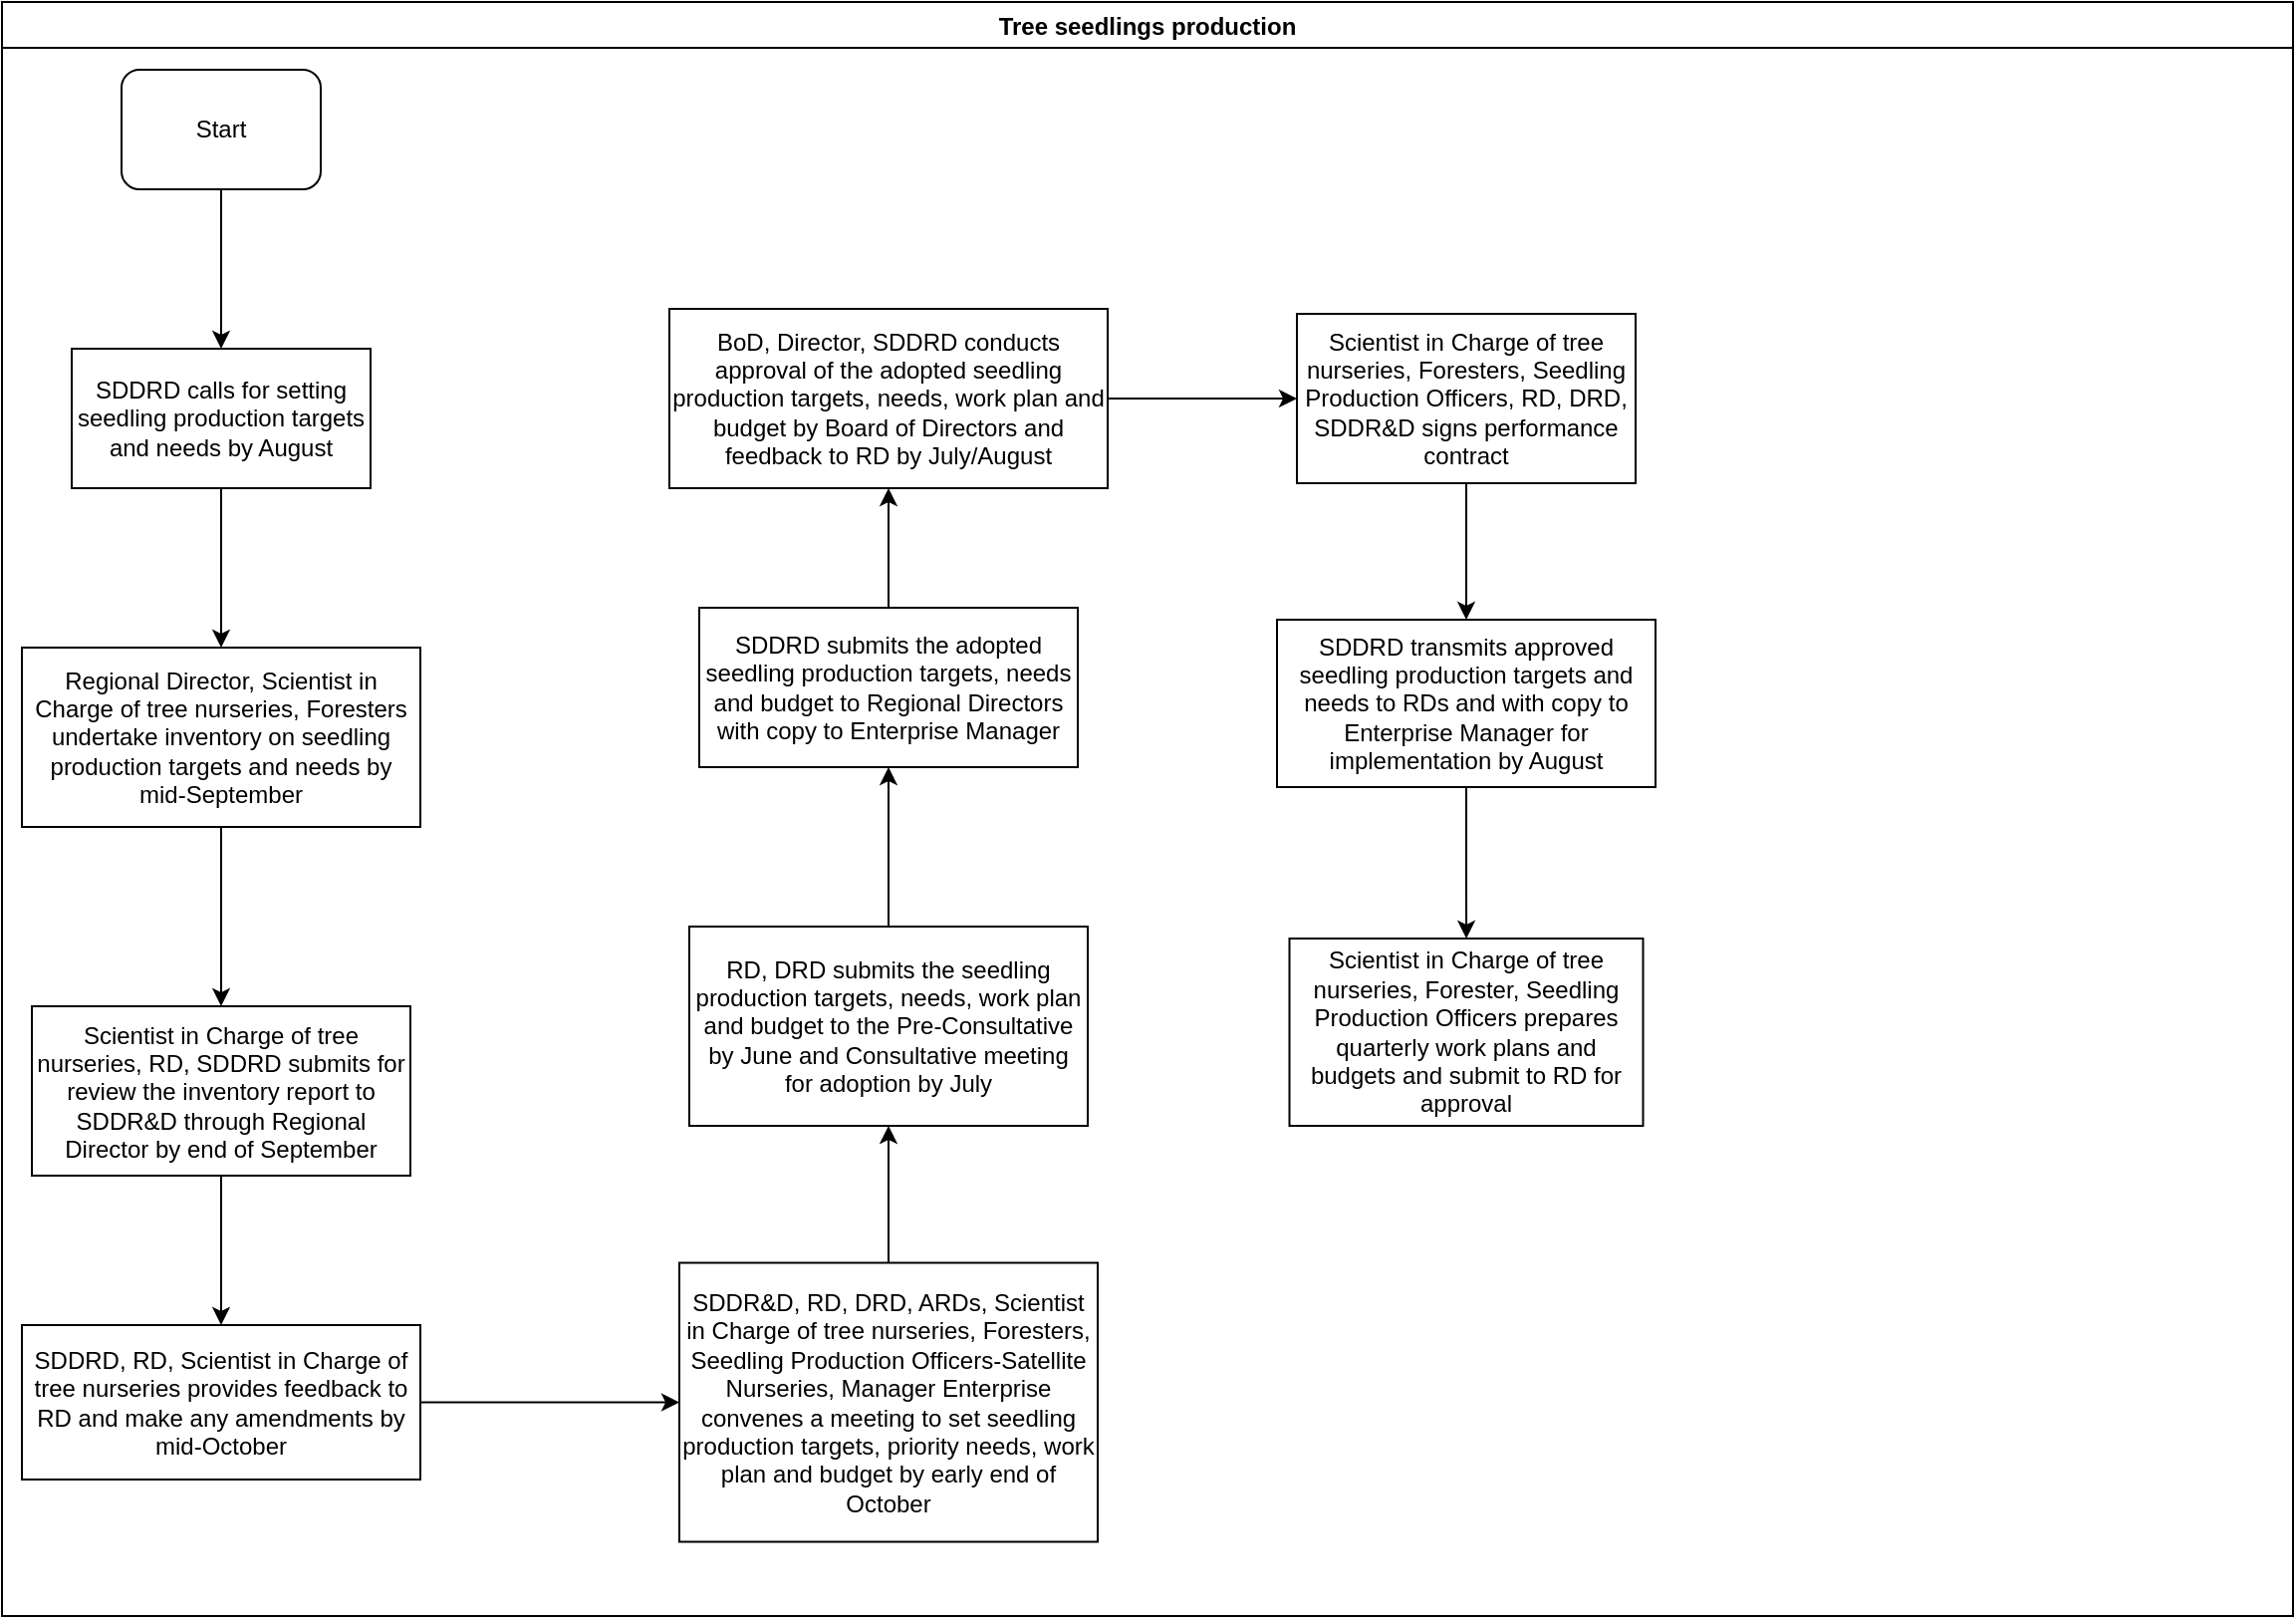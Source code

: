 <mxfile version="14.2.7" type="github">
  <diagram id="5zCdjWw3TfICZzwGT9ux" name="Page-1">
    <mxGraphModel dx="1038" dy="547" grid="1" gridSize="10" guides="1" tooltips="1" connect="1" arrows="1" fold="1" page="1" pageScale="1" pageWidth="1169" pageHeight="827" math="0" shadow="0">
      <root>
        <mxCell id="0" />
        <mxCell id="1" parent="0" />
        <mxCell id="VUJQqh5qZJxquNSaiEC0-1" value="Tree seedlings production" style="swimlane;" vertex="1" parent="1">
          <mxGeometry x="10" y="10" width="1150" height="810" as="geometry" />
        </mxCell>
        <mxCell id="VUJQqh5qZJxquNSaiEC0-2" value="Start" style="rounded=1;whiteSpace=wrap;html=1;" vertex="1" parent="VUJQqh5qZJxquNSaiEC0-1">
          <mxGeometry x="60" y="34" width="100" height="60" as="geometry" />
        </mxCell>
        <mxCell id="VUJQqh5qZJxquNSaiEC0-5" value="SDDRD calls for setting seedling production targets and needs by August" style="rounded=0;whiteSpace=wrap;html=1;" vertex="1" parent="VUJQqh5qZJxquNSaiEC0-1">
          <mxGeometry x="35" y="174" width="150" height="70" as="geometry" />
        </mxCell>
        <mxCell id="VUJQqh5qZJxquNSaiEC0-4" value="" style="edgeStyle=orthogonalEdgeStyle;rounded=0;orthogonalLoop=1;jettySize=auto;html=1;" edge="1" parent="VUJQqh5qZJxquNSaiEC0-1" source="VUJQqh5qZJxquNSaiEC0-2" target="VUJQqh5qZJxquNSaiEC0-5">
          <mxGeometry relative="1" as="geometry">
            <mxPoint x="110" y="214" as="targetPoint" />
          </mxGeometry>
        </mxCell>
        <mxCell id="VUJQqh5qZJxquNSaiEC0-8" value="Scientist in Charge of tree nurseries, RD, SDDRD submits for review the inventory report to SDDR&amp;amp;D through Regional Director by end of September" style="whiteSpace=wrap;html=1;rounded=0;" vertex="1" parent="VUJQqh5qZJxquNSaiEC0-1">
          <mxGeometry x="15" y="504" width="190" height="85" as="geometry" />
        </mxCell>
        <mxCell id="VUJQqh5qZJxquNSaiEC0-12" value="SDDR&amp;amp;D, RD, DRD, ARDs, Scientist in Charge of tree nurseries, Foresters, Seedling Production Officers-Satellite Nurseries, Manager Enterprise convenes a meeting to set seedling production targets, priority needs, work plan and budget by early end of October" style="whiteSpace=wrap;html=1;rounded=0;" vertex="1" parent="VUJQqh5qZJxquNSaiEC0-1">
          <mxGeometry x="340" y="632.75" width="210" height="140" as="geometry" />
        </mxCell>
        <mxCell id="VUJQqh5qZJxquNSaiEC0-14" value="RD, DRD submits the seedling production targets, needs, work plan and budget to the Pre-Consultative by June and Consultative meeting for adoption by July" style="whiteSpace=wrap;html=1;rounded=0;" vertex="1" parent="VUJQqh5qZJxquNSaiEC0-1">
          <mxGeometry x="345" y="464" width="200" height="100" as="geometry" />
        </mxCell>
        <mxCell id="VUJQqh5qZJxquNSaiEC0-15" value="" style="edgeStyle=orthogonalEdgeStyle;rounded=0;orthogonalLoop=1;jettySize=auto;html=1;" edge="1" parent="VUJQqh5qZJxquNSaiEC0-1" source="VUJQqh5qZJxquNSaiEC0-12" target="VUJQqh5qZJxquNSaiEC0-14">
          <mxGeometry relative="1" as="geometry" />
        </mxCell>
        <mxCell id="VUJQqh5qZJxquNSaiEC0-18" value="BoD, Director, SDDRD conducts approval of the adopted seedling production targets, needs, work plan and budget by Board of Directors and feedback to RD by July/August" style="whiteSpace=wrap;html=1;rounded=0;" vertex="1" parent="VUJQqh5qZJxquNSaiEC0-1">
          <mxGeometry x="335" y="154" width="220" height="90" as="geometry" />
        </mxCell>
        <mxCell id="VUJQqh5qZJxquNSaiEC0-6" value="Regional Director, Scientist in Charge of tree nurseries, Foresters undertake inventory on seedling production targets and needs by mid-September" style="rounded=0;whiteSpace=wrap;html=1;" vertex="1" parent="VUJQqh5qZJxquNSaiEC0-1">
          <mxGeometry x="10" y="324" width="200" height="90" as="geometry" />
        </mxCell>
        <mxCell id="VUJQqh5qZJxquNSaiEC0-7" value="" style="edgeStyle=orthogonalEdgeStyle;rounded=0;orthogonalLoop=1;jettySize=auto;html=1;" edge="1" parent="VUJQqh5qZJxquNSaiEC0-1" source="VUJQqh5qZJxquNSaiEC0-5" target="VUJQqh5qZJxquNSaiEC0-6">
          <mxGeometry relative="1" as="geometry" />
        </mxCell>
        <mxCell id="VUJQqh5qZJxquNSaiEC0-9" value="" style="edgeStyle=orthogonalEdgeStyle;rounded=0;orthogonalLoop=1;jettySize=auto;html=1;" edge="1" parent="VUJQqh5qZJxquNSaiEC0-1" source="VUJQqh5qZJxquNSaiEC0-6" target="VUJQqh5qZJxquNSaiEC0-8">
          <mxGeometry relative="1" as="geometry" />
        </mxCell>
        <mxCell id="VUJQqh5qZJxquNSaiEC0-20" value="Scientist in Charge of tree nurseries, Foresters, Seedling Production Officers, RD, DRD, SDDR&amp;amp;D signs performance contract" style="whiteSpace=wrap;html=1;rounded=0;" vertex="1" parent="VUJQqh5qZJxquNSaiEC0-1">
          <mxGeometry x="650" y="156.5" width="170" height="85" as="geometry" />
        </mxCell>
        <mxCell id="VUJQqh5qZJxquNSaiEC0-21" value="" style="edgeStyle=orthogonalEdgeStyle;rounded=0;orthogonalLoop=1;jettySize=auto;html=1;" edge="1" parent="VUJQqh5qZJxquNSaiEC0-1" source="VUJQqh5qZJxquNSaiEC0-18" target="VUJQqh5qZJxquNSaiEC0-20">
          <mxGeometry relative="1" as="geometry" />
        </mxCell>
        <mxCell id="VUJQqh5qZJxquNSaiEC0-22" value="SDDRD transmits approved seedling production targets and needs to RDs and with copy to Enterprise Manager for implementation by August" style="whiteSpace=wrap;html=1;rounded=0;" vertex="1" parent="VUJQqh5qZJxquNSaiEC0-1">
          <mxGeometry x="640" y="310" width="190" height="84" as="geometry" />
        </mxCell>
        <mxCell id="VUJQqh5qZJxquNSaiEC0-23" value="" style="edgeStyle=orthogonalEdgeStyle;rounded=0;orthogonalLoop=1;jettySize=auto;html=1;" edge="1" parent="VUJQqh5qZJxquNSaiEC0-1" source="VUJQqh5qZJxquNSaiEC0-20" target="VUJQqh5qZJxquNSaiEC0-22">
          <mxGeometry relative="1" as="geometry" />
        </mxCell>
        <mxCell id="VUJQqh5qZJxquNSaiEC0-24" value="Scientist in Charge of tree nurseries, Forester, Seedling Production Officers prepares quarterly work plans and budgets and submit to RD for approval " style="whiteSpace=wrap;html=1;rounded=0;" vertex="1" parent="VUJQqh5qZJxquNSaiEC0-1">
          <mxGeometry x="646.25" y="470" width="177.5" height="94" as="geometry" />
        </mxCell>
        <mxCell id="VUJQqh5qZJxquNSaiEC0-25" value="" style="edgeStyle=orthogonalEdgeStyle;rounded=0;orthogonalLoop=1;jettySize=auto;html=1;" edge="1" parent="VUJQqh5qZJxquNSaiEC0-1" source="VUJQqh5qZJxquNSaiEC0-22" target="VUJQqh5qZJxquNSaiEC0-24">
          <mxGeometry relative="1" as="geometry" />
        </mxCell>
        <mxCell id="VUJQqh5qZJxquNSaiEC0-13" value="" style="edgeStyle=orthogonalEdgeStyle;rounded=0;orthogonalLoop=1;jettySize=auto;html=1;" edge="1" parent="1" source="VUJQqh5qZJxquNSaiEC0-10" target="VUJQqh5qZJxquNSaiEC0-12">
          <mxGeometry relative="1" as="geometry" />
        </mxCell>
        <mxCell id="VUJQqh5qZJxquNSaiEC0-10" value="SDDRD, RD, Scientist in Charge of tree nurseries provides feedback to RD and make any amendments by mid-October" style="whiteSpace=wrap;html=1;rounded=0;" vertex="1" parent="1">
          <mxGeometry x="20" y="674" width="200" height="77.5" as="geometry" />
        </mxCell>
        <mxCell id="VUJQqh5qZJxquNSaiEC0-11" value="" style="edgeStyle=orthogonalEdgeStyle;rounded=0;orthogonalLoop=1;jettySize=auto;html=1;" edge="1" parent="1" source="VUJQqh5qZJxquNSaiEC0-8" target="VUJQqh5qZJxquNSaiEC0-10">
          <mxGeometry relative="1" as="geometry" />
        </mxCell>
        <mxCell id="VUJQqh5qZJxquNSaiEC0-19" value="" style="edgeStyle=orthogonalEdgeStyle;rounded=0;orthogonalLoop=1;jettySize=auto;html=1;" edge="1" parent="1" source="VUJQqh5qZJxquNSaiEC0-16" target="VUJQqh5qZJxquNSaiEC0-18">
          <mxGeometry relative="1" as="geometry" />
        </mxCell>
        <mxCell id="VUJQqh5qZJxquNSaiEC0-16" value="SDDRD submits the adopted seedling production targets, needs and budget to Regional Directors with copy to Enterprise Manager" style="whiteSpace=wrap;html=1;rounded=0;" vertex="1" parent="1">
          <mxGeometry x="360" y="314" width="190" height="80" as="geometry" />
        </mxCell>
        <mxCell id="VUJQqh5qZJxquNSaiEC0-17" value="" style="edgeStyle=orthogonalEdgeStyle;rounded=0;orthogonalLoop=1;jettySize=auto;html=1;" edge="1" parent="1" source="VUJQqh5qZJxquNSaiEC0-14" target="VUJQqh5qZJxquNSaiEC0-16">
          <mxGeometry relative="1" as="geometry" />
        </mxCell>
      </root>
    </mxGraphModel>
  </diagram>
</mxfile>
